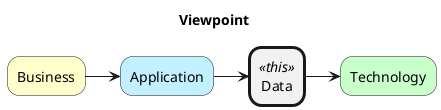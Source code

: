 @startuml

skinparam roundcorner 25

skinparam rectangle<<this>> {
	roundCorner 25
  BorderThickness 3
}

Title "Viewpoint"


sprite $bProcess jar:archimate/business-process
sprite $aService jar:archimate/application-service
sprite $bService jar:archimate/business-service
sprite $aComponent jar:archimate/application-component
sprite $tService jar:archimate/technology-service
sprite $tSystem jar:archimate/technology-system-software


rectangle "Business" as bus #Business
rectangle "Application" as app #Application
rectangle "Data" as data <<this>>
rectangle "Technology" as tech #Technology 

bus -right-> app
app -right-> data
data -right-> tech

url of bus is [[business.html]]
url of app is [[application.html]]
url of data is [[content.html]]
url of tech is [[technical.html]]


@enduml